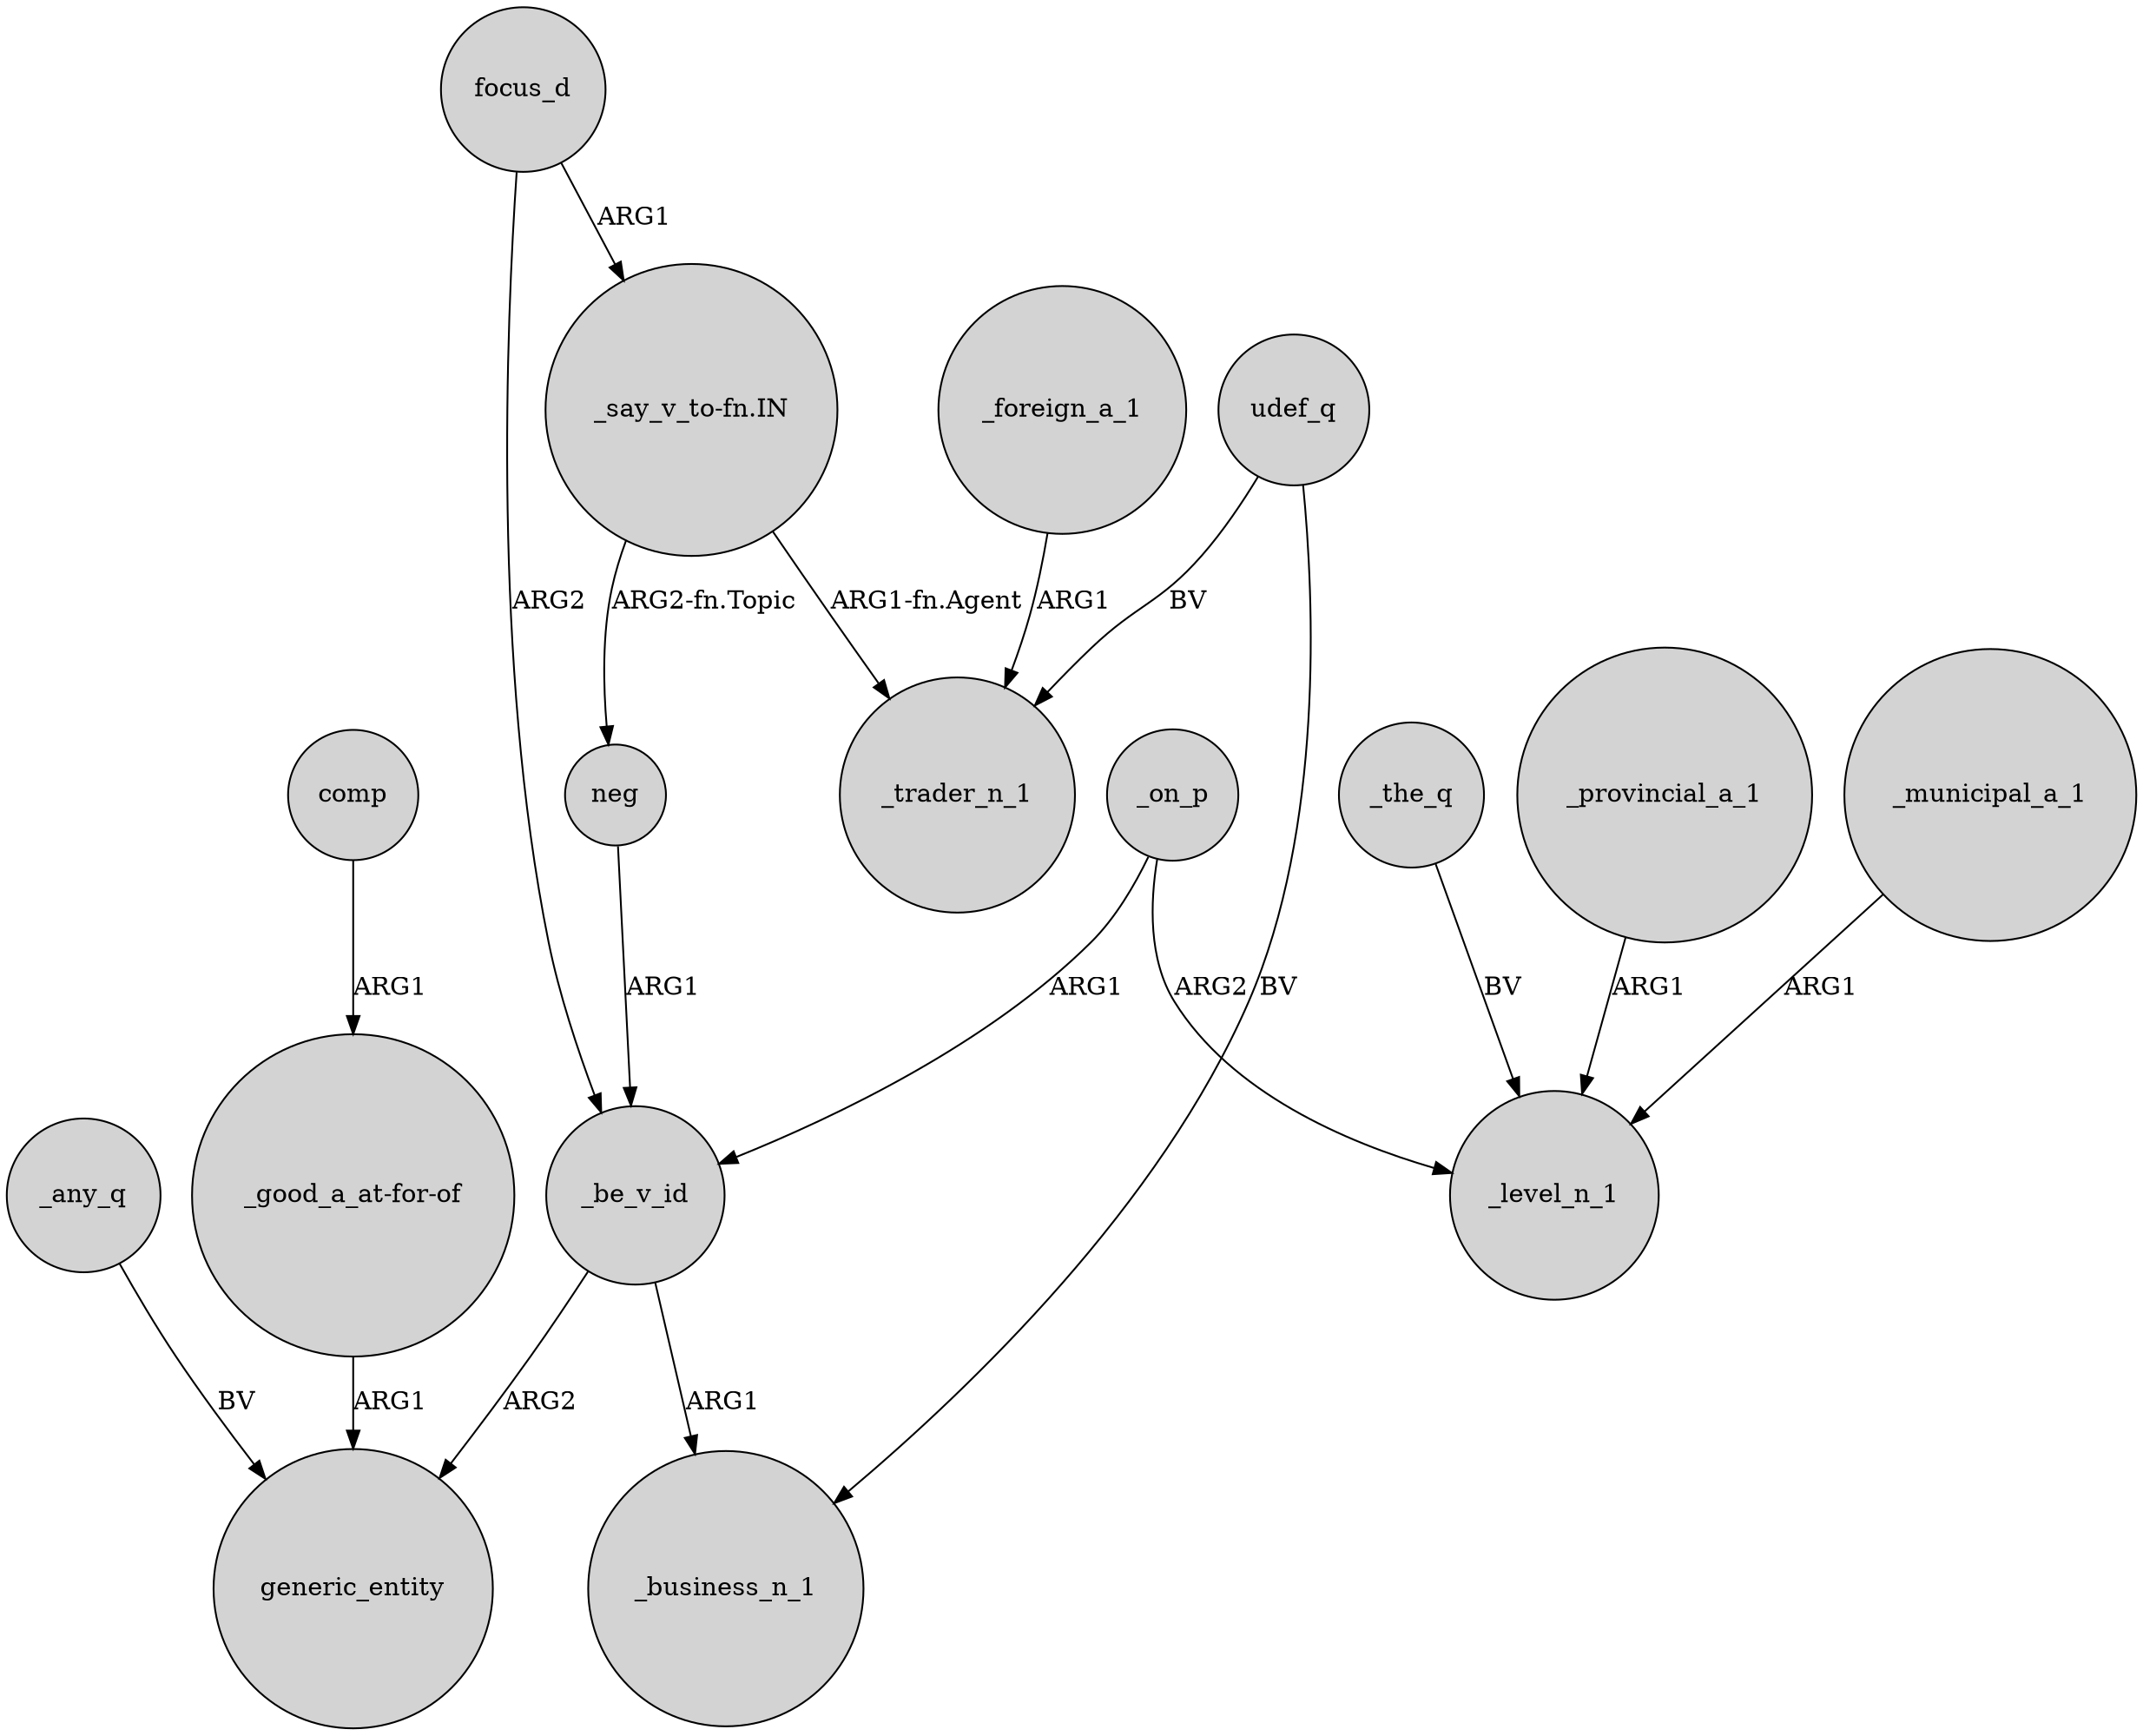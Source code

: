 digraph {
	node [shape=circle style=filled]
	focus_d -> _be_v_id [label=ARG2]
	_any_q -> generic_entity [label=BV]
	"_good_a_at-for-of" -> generic_entity [label=ARG1]
	udef_q -> _business_n_1 [label=BV]
	neg -> _be_v_id [label=ARG1]
	_on_p -> _be_v_id [label=ARG1]
	"_say_v_to-fn.IN" -> neg [label="ARG2-fn.Topic"]
	_on_p -> _level_n_1 [label=ARG2]
	_municipal_a_1 -> _level_n_1 [label=ARG1]
	_the_q -> _level_n_1 [label=BV]
	_provincial_a_1 -> _level_n_1 [label=ARG1]
	udef_q -> _trader_n_1 [label=BV]
	_foreign_a_1 -> _trader_n_1 [label=ARG1]
	_be_v_id -> generic_entity [label=ARG2]
	comp -> "_good_a_at-for-of" [label=ARG1]
	_be_v_id -> _business_n_1 [label=ARG1]
	focus_d -> "_say_v_to-fn.IN" [label=ARG1]
	"_say_v_to-fn.IN" -> _trader_n_1 [label="ARG1-fn.Agent"]
}
